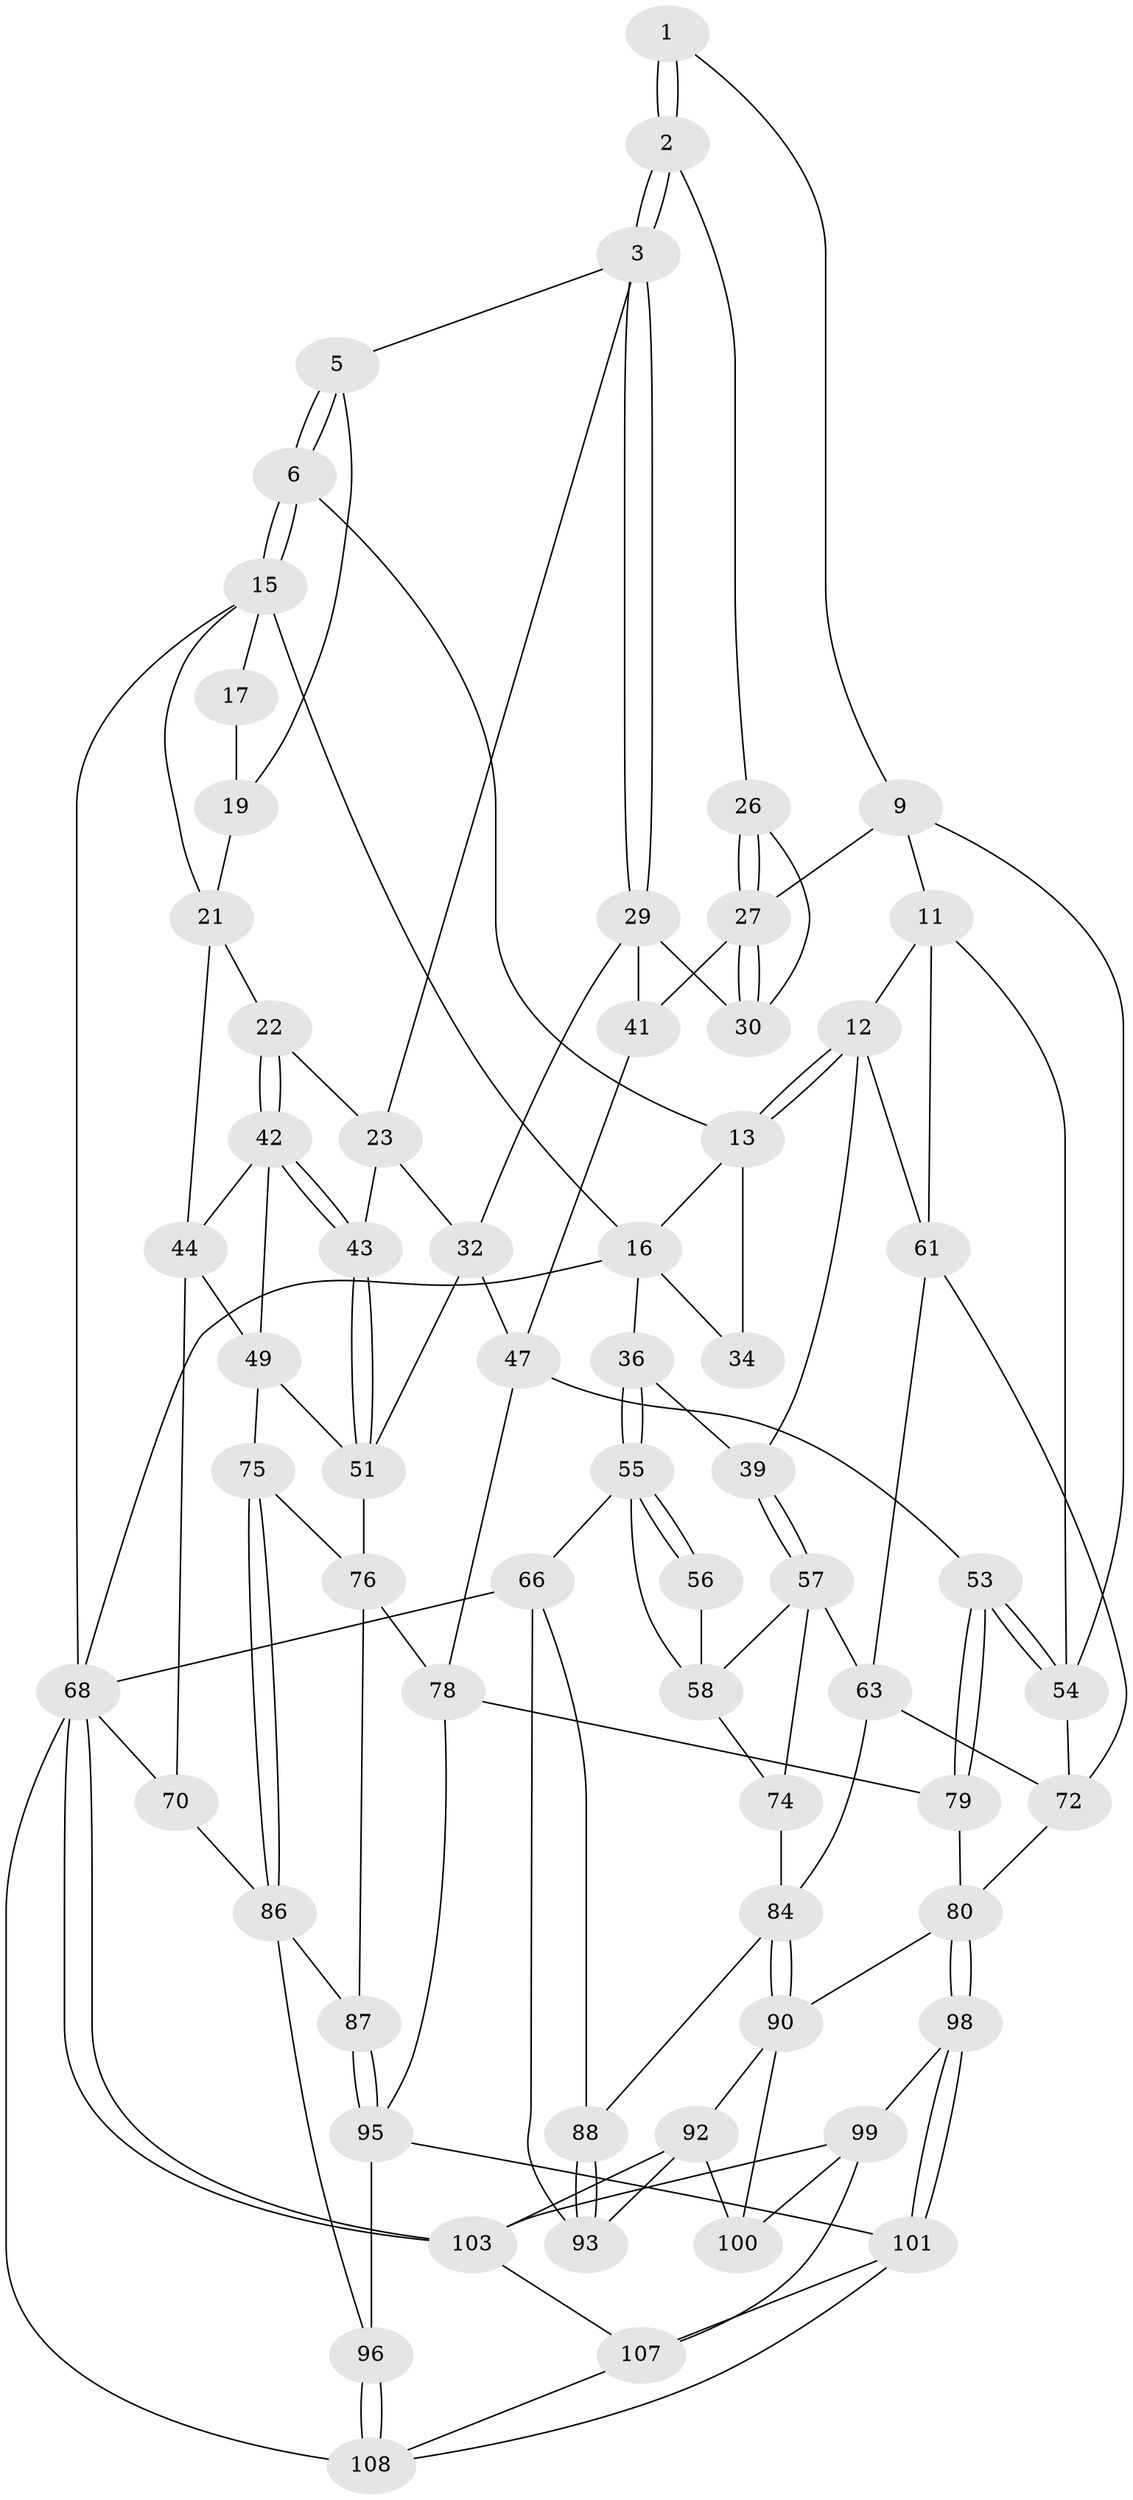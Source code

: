// Generated by graph-tools (version 1.1) at 2025/52/02/27/25 19:52:40]
// undirected, 65 vertices, 141 edges
graph export_dot {
graph [start="1"]
  node [color=gray90,style=filled];
  1 [pos="+0.4354804132293223+0",super="+8"];
  2 [pos="+0.5314563481761162+0.11327470956227625",super="+24"];
  3 [pos="+0.6867039022196676+0.07573722377404649",super="+4"];
  5 [pos="+0.7452403293938623+0"];
  6 [pos="+0.7350653071065562+0",super="+7"];
  9 [pos="+0.34876551910749076+0.23628981407033428",super="+10"];
  11 [pos="+0.2943981623754191+0.23586038116954405",super="+60"];
  12 [pos="+0.2254538472295926+0.21568989224391716",super="+38"];
  13 [pos="+0.2216203488846045+0.19828779616850453",super="+14"];
  15 [pos="+1+0",super="+18"];
  16 [pos="+0+0",super="+35"];
  17 [pos="+1+0.05809609431668094"];
  19 [pos="+0.8436931576434945+0",super="+20"];
  21 [pos="+0.927773094623528+0.16447357609164512",super="+25"];
  22 [pos="+0.88643766892405+0.214777799669969"];
  23 [pos="+0.7848150615417311+0.11315678135751453",super="+31"];
  26 [pos="+0.5189429311964739+0.15347184860555407"];
  27 [pos="+0.47670084815936314+0.22563691521382623",super="+28"];
  29 [pos="+0.6640058437693419+0.20294111726159342",super="+33"];
  30 [pos="+0.6160404337459526+0.19806396548053906"];
  32 [pos="+0.7079617549361727+0.26730791903623763",super="+46"];
  34 [pos="+0.10181834385550767+0.11984076874495353"];
  36 [pos="+0+0.0016887396565333037",super="+37"];
  39 [pos="+0.1799277973569685+0.2499996207191067",super="+40"];
  41 [pos="+0.5478948800615512+0.3520965161190729"];
  42 [pos="+0.8842092259892466+0.24454371172021913",super="+45"];
  43 [pos="+0.7990539070490114+0.30146760704589726"];
  44 [pos="+1+0.31446202544684554",super="+71"];
  47 [pos="+0.6551743654720374+0.48073333718840033",super="+48"];
  49 [pos="+0.9833534960486505+0.4670183476383409",super="+50"];
  51 [pos="+0.7977706479354107+0.38544170847448594",super="+52"];
  53 [pos="+0.5184067130838746+0.5479230781328843"];
  54 [pos="+0.4009968247352886+0.468825022373295",super="+59"];
  55 [pos="+0+0.2997669178872808",super="+65"];
  56 [pos="+0.035622147168834814+0.2848883282540352"];
  57 [pos="+0.04878595274921367+0.4399468272785747",super="+64"];
  58 [pos="+0.021532749525197802+0.4404415016246815",super="+73"];
  61 [pos="+0.20328535908298967+0.4220465677901208",super="+62"];
  63 [pos="+0.16443596280183095+0.4877041986154256",super="+83"];
  66 [pos="+0+0.5419626062653973",super="+67"];
  68 [pos="+0+1",super="+69"];
  70 [pos="+1+0.7113425897929107"];
  72 [pos="+0.2666112289214911+0.5227041330920699",super="+82"];
  74 [pos="+0.09039904573530533+0.5435601466359448"];
  75 [pos="+0.8877084451472399+0.5161021641386431"];
  76 [pos="+0.7918158386341675+0.5057013464094144",super="+77"];
  78 [pos="+0.7686353255642396+0.6059342537972165",super="+94"];
  79 [pos="+0.5031516661756719+0.6348645019911684"];
  80 [pos="+0.4169472689133105+0.6792324775747495",super="+81"];
  84 [pos="+0.1495291552112452+0.6202021382211713",super="+85"];
  86 [pos="+0.8382998952895531+0.6242228096737166",super="+89"];
  87 [pos="+0.8345991544720368+0.6237671128356828"];
  88 [pos="+0.059579762381601044+0.5766592744409017"];
  90 [pos="+0.15252604702629857+0.7342539426801427",super="+91"];
  92 [pos="+0.1376702796882241+0.7452164428603799",super="+102"];
  93 [pos="+0.07681740337533172+0.7367397425840108"];
  95 [pos="+0.6666705901011157+0.8168402193567617",super="+97"];
  96 [pos="+0.8931745111271682+0.8146984121809945"];
  98 [pos="+0.3736463387865423+0.827516059254298"];
  99 [pos="+0.36597557829517297+0.8469309416619215",super="+104"];
  100 [pos="+0.2748420708418913+0.8498999889156778"];
  101 [pos="+0.7084532166656167+0.9202972164903299",super="+106"];
  103 [pos="+0.03873252090797366+1",super="+105"];
  107 [pos="+0.47581027141730736+0.9294141093009322",super="+109"];
  108 [pos="+1+1",super="+110"];
  1 -- 2 [weight=2];
  1 -- 2;
  1 -- 9;
  2 -- 3;
  2 -- 3;
  2 -- 26;
  3 -- 29;
  3 -- 29;
  3 -- 5;
  3 -- 23;
  5 -- 6;
  5 -- 6;
  5 -- 19;
  6 -- 15;
  6 -- 15;
  6 -- 13;
  9 -- 11;
  9 -- 54;
  9 -- 27;
  11 -- 12;
  11 -- 61;
  11 -- 54;
  12 -- 13;
  12 -- 13;
  12 -- 61;
  12 -- 39;
  13 -- 34;
  13 -- 16;
  15 -- 16;
  15 -- 68;
  15 -- 17;
  15 -- 21;
  16 -- 68;
  16 -- 34;
  16 -- 36;
  17 -- 19;
  19 -- 21;
  21 -- 22;
  21 -- 44;
  22 -- 23;
  22 -- 42;
  22 -- 42;
  23 -- 32;
  23 -- 43;
  26 -- 27;
  26 -- 27;
  26 -- 30;
  27 -- 30;
  27 -- 30;
  27 -- 41;
  29 -- 30;
  29 -- 32;
  29 -- 41;
  32 -- 51;
  32 -- 47;
  36 -- 55;
  36 -- 55;
  36 -- 39;
  39 -- 57;
  39 -- 57;
  41 -- 47;
  42 -- 43;
  42 -- 43;
  42 -- 49;
  42 -- 44;
  43 -- 51;
  43 -- 51;
  44 -- 49;
  44 -- 70;
  47 -- 78;
  47 -- 53;
  49 -- 75;
  49 -- 51;
  51 -- 76;
  53 -- 54;
  53 -- 54;
  53 -- 79;
  53 -- 79;
  54 -- 72;
  55 -- 56;
  55 -- 56;
  55 -- 58;
  55 -- 66;
  56 -- 58;
  57 -- 58;
  57 -- 74;
  57 -- 63;
  58 -- 74;
  61 -- 72;
  61 -- 63;
  63 -- 72;
  63 -- 84;
  66 -- 88;
  66 -- 68;
  66 -- 93;
  68 -- 103;
  68 -- 103;
  68 -- 108;
  68 -- 70;
  70 -- 86;
  72 -- 80;
  74 -- 84;
  75 -- 76;
  75 -- 86;
  75 -- 86;
  76 -- 78;
  76 -- 87;
  78 -- 95;
  78 -- 79;
  79 -- 80;
  80 -- 98;
  80 -- 98;
  80 -- 90;
  84 -- 90;
  84 -- 90;
  84 -- 88;
  86 -- 87;
  86 -- 96;
  87 -- 95;
  87 -- 95;
  88 -- 93;
  88 -- 93;
  90 -- 100;
  90 -- 92;
  92 -- 93;
  92 -- 100;
  92 -- 103;
  95 -- 96;
  95 -- 101;
  96 -- 108;
  96 -- 108;
  98 -- 99;
  98 -- 101;
  98 -- 101;
  99 -- 100;
  99 -- 107;
  99 -- 103;
  101 -- 107;
  101 -- 108;
  103 -- 107;
  107 -- 108;
}
